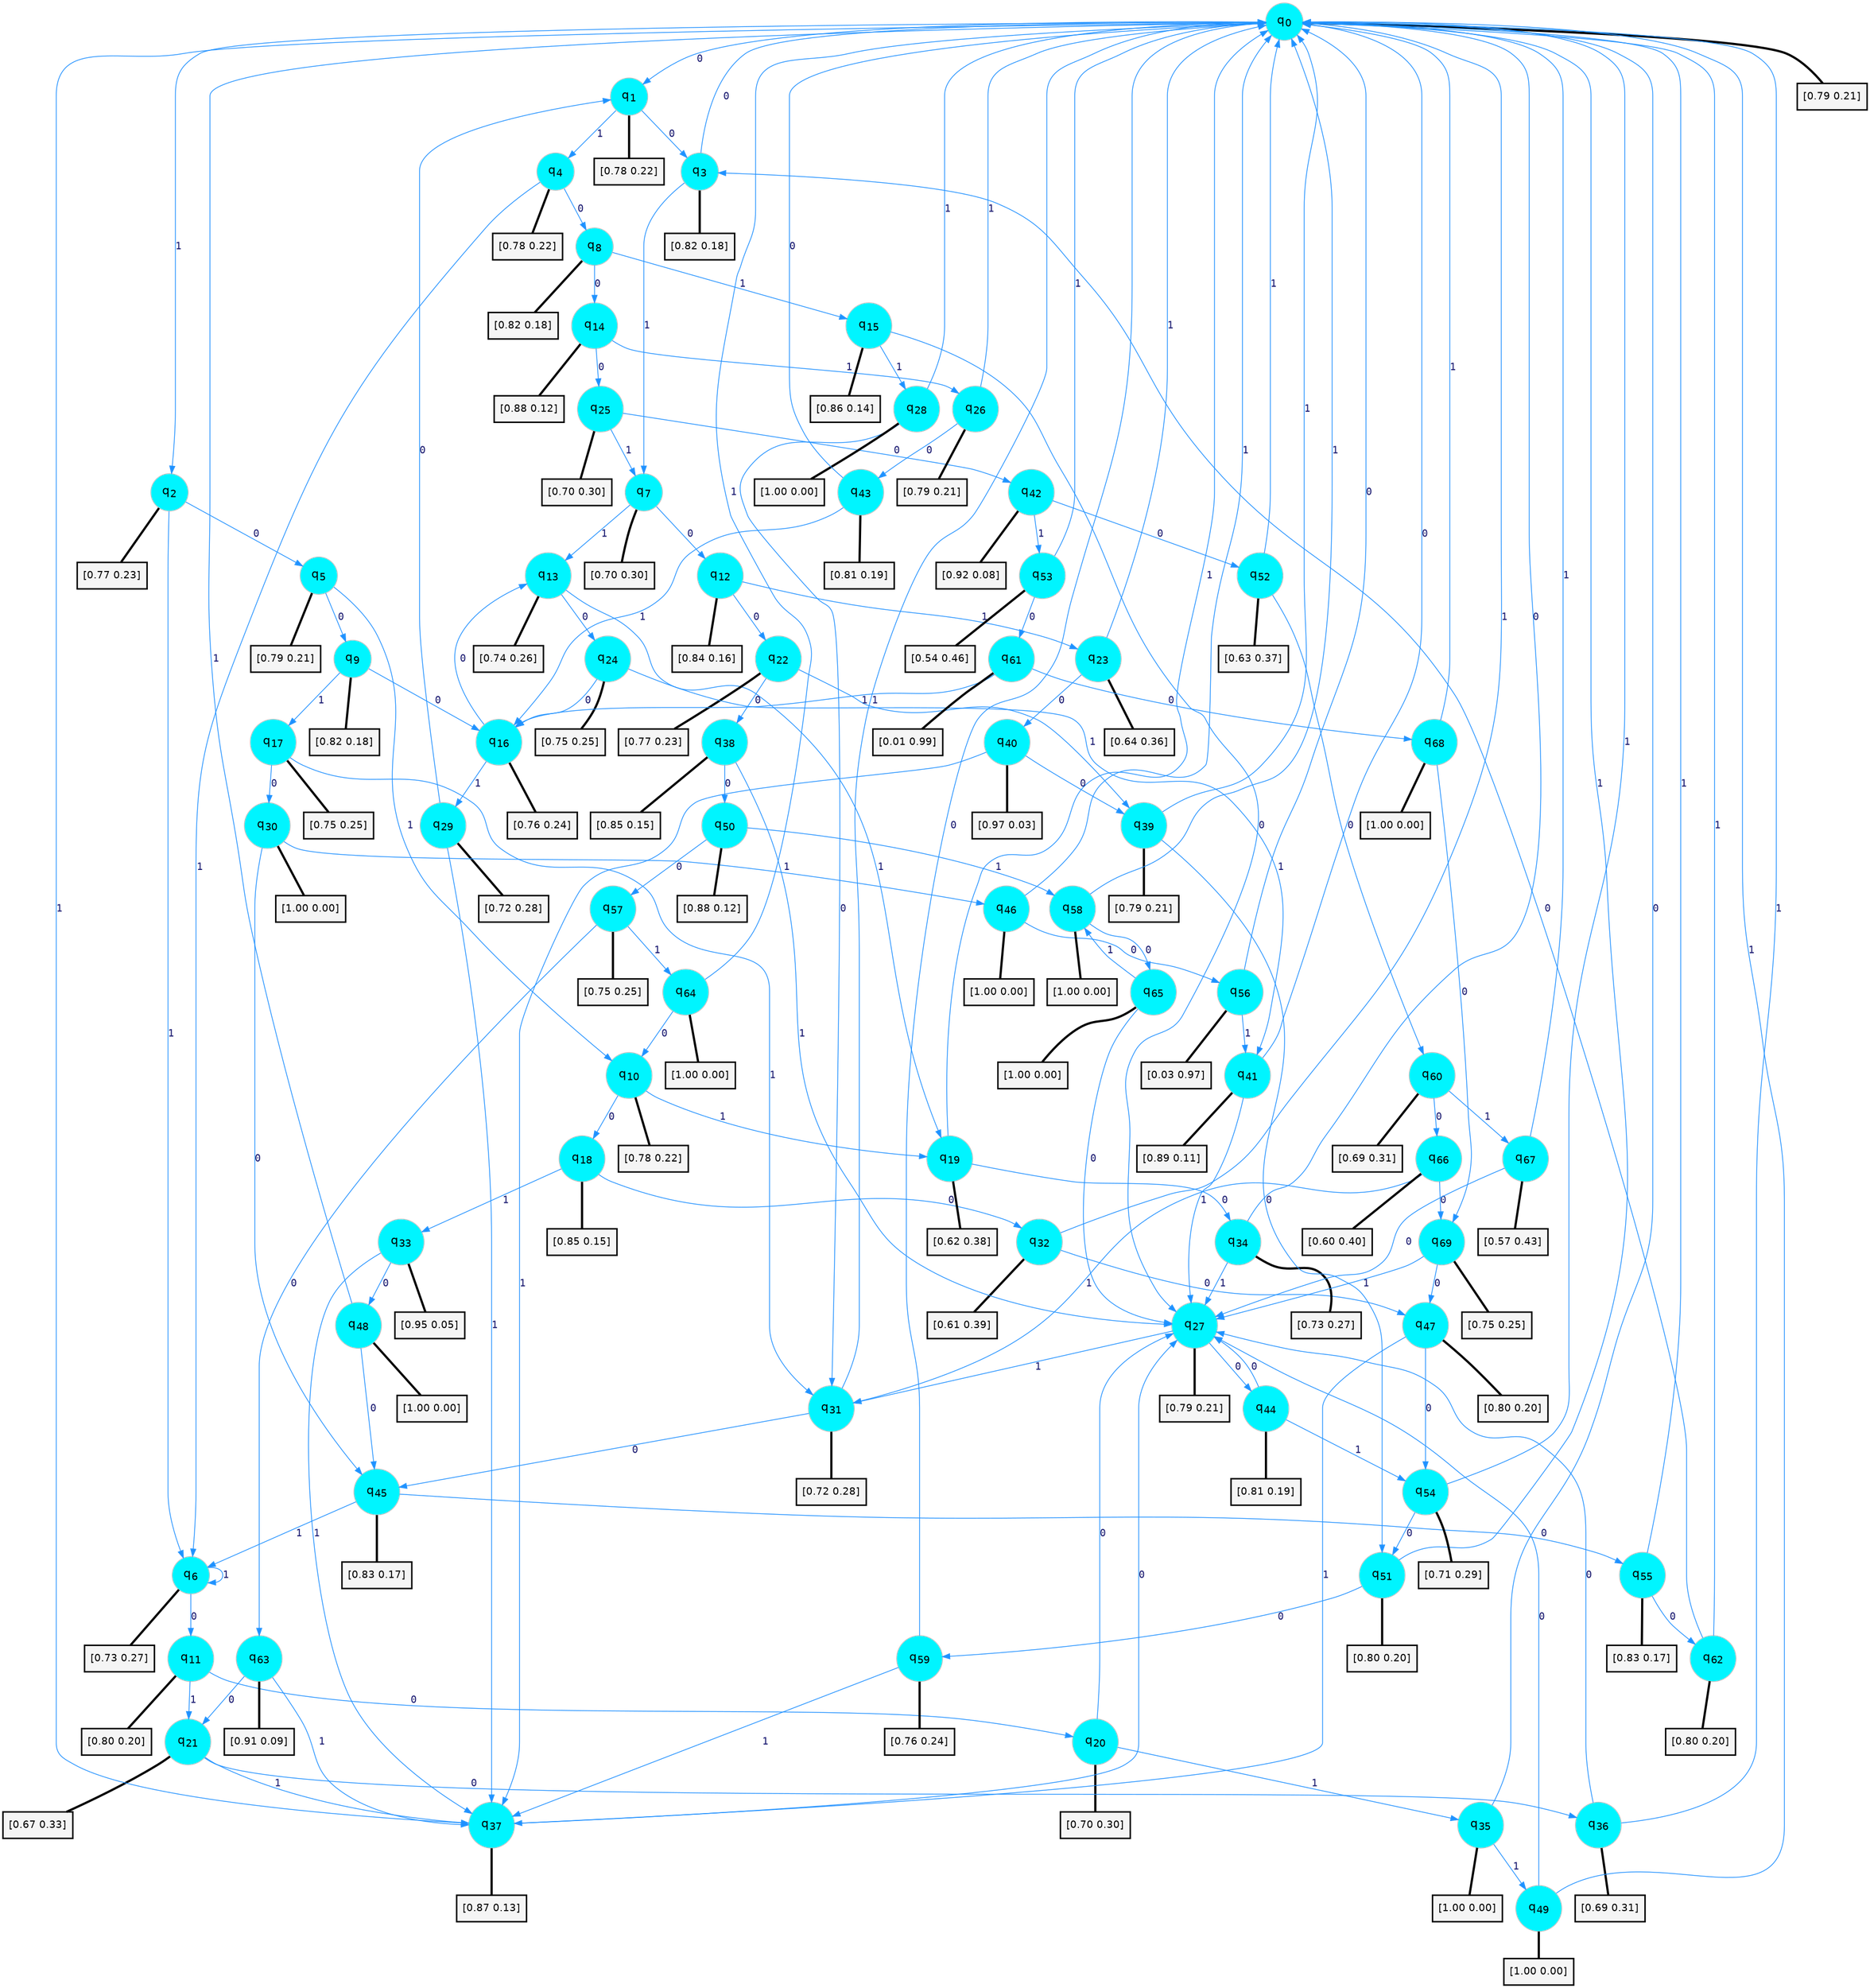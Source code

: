 digraph G {
graph [
bgcolor=transparent, dpi=300, rankdir=TD, size="40,25"];
node [
color=gray, fillcolor=turquoise1, fontcolor=black, fontname=Helvetica, fontsize=16, fontweight=bold, shape=circle, style=filled];
edge [
arrowsize=1, color=dodgerblue1, fontcolor=midnightblue, fontname=courier, fontweight=bold, penwidth=1, style=solid, weight=20];
0[label=<q<SUB>0</SUB>>];
1[label=<q<SUB>1</SUB>>];
2[label=<q<SUB>2</SUB>>];
3[label=<q<SUB>3</SUB>>];
4[label=<q<SUB>4</SUB>>];
5[label=<q<SUB>5</SUB>>];
6[label=<q<SUB>6</SUB>>];
7[label=<q<SUB>7</SUB>>];
8[label=<q<SUB>8</SUB>>];
9[label=<q<SUB>9</SUB>>];
10[label=<q<SUB>10</SUB>>];
11[label=<q<SUB>11</SUB>>];
12[label=<q<SUB>12</SUB>>];
13[label=<q<SUB>13</SUB>>];
14[label=<q<SUB>14</SUB>>];
15[label=<q<SUB>15</SUB>>];
16[label=<q<SUB>16</SUB>>];
17[label=<q<SUB>17</SUB>>];
18[label=<q<SUB>18</SUB>>];
19[label=<q<SUB>19</SUB>>];
20[label=<q<SUB>20</SUB>>];
21[label=<q<SUB>21</SUB>>];
22[label=<q<SUB>22</SUB>>];
23[label=<q<SUB>23</SUB>>];
24[label=<q<SUB>24</SUB>>];
25[label=<q<SUB>25</SUB>>];
26[label=<q<SUB>26</SUB>>];
27[label=<q<SUB>27</SUB>>];
28[label=<q<SUB>28</SUB>>];
29[label=<q<SUB>29</SUB>>];
30[label=<q<SUB>30</SUB>>];
31[label=<q<SUB>31</SUB>>];
32[label=<q<SUB>32</SUB>>];
33[label=<q<SUB>33</SUB>>];
34[label=<q<SUB>34</SUB>>];
35[label=<q<SUB>35</SUB>>];
36[label=<q<SUB>36</SUB>>];
37[label=<q<SUB>37</SUB>>];
38[label=<q<SUB>38</SUB>>];
39[label=<q<SUB>39</SUB>>];
40[label=<q<SUB>40</SUB>>];
41[label=<q<SUB>41</SUB>>];
42[label=<q<SUB>42</SUB>>];
43[label=<q<SUB>43</SUB>>];
44[label=<q<SUB>44</SUB>>];
45[label=<q<SUB>45</SUB>>];
46[label=<q<SUB>46</SUB>>];
47[label=<q<SUB>47</SUB>>];
48[label=<q<SUB>48</SUB>>];
49[label=<q<SUB>49</SUB>>];
50[label=<q<SUB>50</SUB>>];
51[label=<q<SUB>51</SUB>>];
52[label=<q<SUB>52</SUB>>];
53[label=<q<SUB>53</SUB>>];
54[label=<q<SUB>54</SUB>>];
55[label=<q<SUB>55</SUB>>];
56[label=<q<SUB>56</SUB>>];
57[label=<q<SUB>57</SUB>>];
58[label=<q<SUB>58</SUB>>];
59[label=<q<SUB>59</SUB>>];
60[label=<q<SUB>60</SUB>>];
61[label=<q<SUB>61</SUB>>];
62[label=<q<SUB>62</SUB>>];
63[label=<q<SUB>63</SUB>>];
64[label=<q<SUB>64</SUB>>];
65[label=<q<SUB>65</SUB>>];
66[label=<q<SUB>66</SUB>>];
67[label=<q<SUB>67</SUB>>];
68[label=<q<SUB>68</SUB>>];
69[label=<q<SUB>69</SUB>>];
70[label="[0.79 0.21]", shape=box,fontcolor=black, fontname=Helvetica, fontsize=14, penwidth=2, fillcolor=whitesmoke,color=black];
71[label="[0.78 0.22]", shape=box,fontcolor=black, fontname=Helvetica, fontsize=14, penwidth=2, fillcolor=whitesmoke,color=black];
72[label="[0.77 0.23]", shape=box,fontcolor=black, fontname=Helvetica, fontsize=14, penwidth=2, fillcolor=whitesmoke,color=black];
73[label="[0.82 0.18]", shape=box,fontcolor=black, fontname=Helvetica, fontsize=14, penwidth=2, fillcolor=whitesmoke,color=black];
74[label="[0.78 0.22]", shape=box,fontcolor=black, fontname=Helvetica, fontsize=14, penwidth=2, fillcolor=whitesmoke,color=black];
75[label="[0.79 0.21]", shape=box,fontcolor=black, fontname=Helvetica, fontsize=14, penwidth=2, fillcolor=whitesmoke,color=black];
76[label="[0.73 0.27]", shape=box,fontcolor=black, fontname=Helvetica, fontsize=14, penwidth=2, fillcolor=whitesmoke,color=black];
77[label="[0.70 0.30]", shape=box,fontcolor=black, fontname=Helvetica, fontsize=14, penwidth=2, fillcolor=whitesmoke,color=black];
78[label="[0.82 0.18]", shape=box,fontcolor=black, fontname=Helvetica, fontsize=14, penwidth=2, fillcolor=whitesmoke,color=black];
79[label="[0.82 0.18]", shape=box,fontcolor=black, fontname=Helvetica, fontsize=14, penwidth=2, fillcolor=whitesmoke,color=black];
80[label="[0.78 0.22]", shape=box,fontcolor=black, fontname=Helvetica, fontsize=14, penwidth=2, fillcolor=whitesmoke,color=black];
81[label="[0.80 0.20]", shape=box,fontcolor=black, fontname=Helvetica, fontsize=14, penwidth=2, fillcolor=whitesmoke,color=black];
82[label="[0.84 0.16]", shape=box,fontcolor=black, fontname=Helvetica, fontsize=14, penwidth=2, fillcolor=whitesmoke,color=black];
83[label="[0.74 0.26]", shape=box,fontcolor=black, fontname=Helvetica, fontsize=14, penwidth=2, fillcolor=whitesmoke,color=black];
84[label="[0.88 0.12]", shape=box,fontcolor=black, fontname=Helvetica, fontsize=14, penwidth=2, fillcolor=whitesmoke,color=black];
85[label="[0.86 0.14]", shape=box,fontcolor=black, fontname=Helvetica, fontsize=14, penwidth=2, fillcolor=whitesmoke,color=black];
86[label="[0.76 0.24]", shape=box,fontcolor=black, fontname=Helvetica, fontsize=14, penwidth=2, fillcolor=whitesmoke,color=black];
87[label="[0.75 0.25]", shape=box,fontcolor=black, fontname=Helvetica, fontsize=14, penwidth=2, fillcolor=whitesmoke,color=black];
88[label="[0.85 0.15]", shape=box,fontcolor=black, fontname=Helvetica, fontsize=14, penwidth=2, fillcolor=whitesmoke,color=black];
89[label="[0.62 0.38]", shape=box,fontcolor=black, fontname=Helvetica, fontsize=14, penwidth=2, fillcolor=whitesmoke,color=black];
90[label="[0.70 0.30]", shape=box,fontcolor=black, fontname=Helvetica, fontsize=14, penwidth=2, fillcolor=whitesmoke,color=black];
91[label="[0.67 0.33]", shape=box,fontcolor=black, fontname=Helvetica, fontsize=14, penwidth=2, fillcolor=whitesmoke,color=black];
92[label="[0.77 0.23]", shape=box,fontcolor=black, fontname=Helvetica, fontsize=14, penwidth=2, fillcolor=whitesmoke,color=black];
93[label="[0.64 0.36]", shape=box,fontcolor=black, fontname=Helvetica, fontsize=14, penwidth=2, fillcolor=whitesmoke,color=black];
94[label="[0.75 0.25]", shape=box,fontcolor=black, fontname=Helvetica, fontsize=14, penwidth=2, fillcolor=whitesmoke,color=black];
95[label="[0.70 0.30]", shape=box,fontcolor=black, fontname=Helvetica, fontsize=14, penwidth=2, fillcolor=whitesmoke,color=black];
96[label="[0.79 0.21]", shape=box,fontcolor=black, fontname=Helvetica, fontsize=14, penwidth=2, fillcolor=whitesmoke,color=black];
97[label="[0.79 0.21]", shape=box,fontcolor=black, fontname=Helvetica, fontsize=14, penwidth=2, fillcolor=whitesmoke,color=black];
98[label="[1.00 0.00]", shape=box,fontcolor=black, fontname=Helvetica, fontsize=14, penwidth=2, fillcolor=whitesmoke,color=black];
99[label="[0.72 0.28]", shape=box,fontcolor=black, fontname=Helvetica, fontsize=14, penwidth=2, fillcolor=whitesmoke,color=black];
100[label="[1.00 0.00]", shape=box,fontcolor=black, fontname=Helvetica, fontsize=14, penwidth=2, fillcolor=whitesmoke,color=black];
101[label="[0.72 0.28]", shape=box,fontcolor=black, fontname=Helvetica, fontsize=14, penwidth=2, fillcolor=whitesmoke,color=black];
102[label="[0.61 0.39]", shape=box,fontcolor=black, fontname=Helvetica, fontsize=14, penwidth=2, fillcolor=whitesmoke,color=black];
103[label="[0.95 0.05]", shape=box,fontcolor=black, fontname=Helvetica, fontsize=14, penwidth=2, fillcolor=whitesmoke,color=black];
104[label="[0.73 0.27]", shape=box,fontcolor=black, fontname=Helvetica, fontsize=14, penwidth=2, fillcolor=whitesmoke,color=black];
105[label="[1.00 0.00]", shape=box,fontcolor=black, fontname=Helvetica, fontsize=14, penwidth=2, fillcolor=whitesmoke,color=black];
106[label="[0.69 0.31]", shape=box,fontcolor=black, fontname=Helvetica, fontsize=14, penwidth=2, fillcolor=whitesmoke,color=black];
107[label="[0.87 0.13]", shape=box,fontcolor=black, fontname=Helvetica, fontsize=14, penwidth=2, fillcolor=whitesmoke,color=black];
108[label="[0.85 0.15]", shape=box,fontcolor=black, fontname=Helvetica, fontsize=14, penwidth=2, fillcolor=whitesmoke,color=black];
109[label="[0.79 0.21]", shape=box,fontcolor=black, fontname=Helvetica, fontsize=14, penwidth=2, fillcolor=whitesmoke,color=black];
110[label="[0.97 0.03]", shape=box,fontcolor=black, fontname=Helvetica, fontsize=14, penwidth=2, fillcolor=whitesmoke,color=black];
111[label="[0.89 0.11]", shape=box,fontcolor=black, fontname=Helvetica, fontsize=14, penwidth=2, fillcolor=whitesmoke,color=black];
112[label="[0.92 0.08]", shape=box,fontcolor=black, fontname=Helvetica, fontsize=14, penwidth=2, fillcolor=whitesmoke,color=black];
113[label="[0.81 0.19]", shape=box,fontcolor=black, fontname=Helvetica, fontsize=14, penwidth=2, fillcolor=whitesmoke,color=black];
114[label="[0.81 0.19]", shape=box,fontcolor=black, fontname=Helvetica, fontsize=14, penwidth=2, fillcolor=whitesmoke,color=black];
115[label="[0.83 0.17]", shape=box,fontcolor=black, fontname=Helvetica, fontsize=14, penwidth=2, fillcolor=whitesmoke,color=black];
116[label="[1.00 0.00]", shape=box,fontcolor=black, fontname=Helvetica, fontsize=14, penwidth=2, fillcolor=whitesmoke,color=black];
117[label="[0.80 0.20]", shape=box,fontcolor=black, fontname=Helvetica, fontsize=14, penwidth=2, fillcolor=whitesmoke,color=black];
118[label="[1.00 0.00]", shape=box,fontcolor=black, fontname=Helvetica, fontsize=14, penwidth=2, fillcolor=whitesmoke,color=black];
119[label="[1.00 0.00]", shape=box,fontcolor=black, fontname=Helvetica, fontsize=14, penwidth=2, fillcolor=whitesmoke,color=black];
120[label="[0.88 0.12]", shape=box,fontcolor=black, fontname=Helvetica, fontsize=14, penwidth=2, fillcolor=whitesmoke,color=black];
121[label="[0.80 0.20]", shape=box,fontcolor=black, fontname=Helvetica, fontsize=14, penwidth=2, fillcolor=whitesmoke,color=black];
122[label="[0.63 0.37]", shape=box,fontcolor=black, fontname=Helvetica, fontsize=14, penwidth=2, fillcolor=whitesmoke,color=black];
123[label="[0.54 0.46]", shape=box,fontcolor=black, fontname=Helvetica, fontsize=14, penwidth=2, fillcolor=whitesmoke,color=black];
124[label="[0.71 0.29]", shape=box,fontcolor=black, fontname=Helvetica, fontsize=14, penwidth=2, fillcolor=whitesmoke,color=black];
125[label="[0.83 0.17]", shape=box,fontcolor=black, fontname=Helvetica, fontsize=14, penwidth=2, fillcolor=whitesmoke,color=black];
126[label="[0.03 0.97]", shape=box,fontcolor=black, fontname=Helvetica, fontsize=14, penwidth=2, fillcolor=whitesmoke,color=black];
127[label="[0.75 0.25]", shape=box,fontcolor=black, fontname=Helvetica, fontsize=14, penwidth=2, fillcolor=whitesmoke,color=black];
128[label="[1.00 0.00]", shape=box,fontcolor=black, fontname=Helvetica, fontsize=14, penwidth=2, fillcolor=whitesmoke,color=black];
129[label="[0.76 0.24]", shape=box,fontcolor=black, fontname=Helvetica, fontsize=14, penwidth=2, fillcolor=whitesmoke,color=black];
130[label="[0.69 0.31]", shape=box,fontcolor=black, fontname=Helvetica, fontsize=14, penwidth=2, fillcolor=whitesmoke,color=black];
131[label="[0.01 0.99]", shape=box,fontcolor=black, fontname=Helvetica, fontsize=14, penwidth=2, fillcolor=whitesmoke,color=black];
132[label="[0.80 0.20]", shape=box,fontcolor=black, fontname=Helvetica, fontsize=14, penwidth=2, fillcolor=whitesmoke,color=black];
133[label="[0.91 0.09]", shape=box,fontcolor=black, fontname=Helvetica, fontsize=14, penwidth=2, fillcolor=whitesmoke,color=black];
134[label="[1.00 0.00]", shape=box,fontcolor=black, fontname=Helvetica, fontsize=14, penwidth=2, fillcolor=whitesmoke,color=black];
135[label="[1.00 0.00]", shape=box,fontcolor=black, fontname=Helvetica, fontsize=14, penwidth=2, fillcolor=whitesmoke,color=black];
136[label="[0.60 0.40]", shape=box,fontcolor=black, fontname=Helvetica, fontsize=14, penwidth=2, fillcolor=whitesmoke,color=black];
137[label="[0.57 0.43]", shape=box,fontcolor=black, fontname=Helvetica, fontsize=14, penwidth=2, fillcolor=whitesmoke,color=black];
138[label="[1.00 0.00]", shape=box,fontcolor=black, fontname=Helvetica, fontsize=14, penwidth=2, fillcolor=whitesmoke,color=black];
139[label="[0.75 0.25]", shape=box,fontcolor=black, fontname=Helvetica, fontsize=14, penwidth=2, fillcolor=whitesmoke,color=black];
0->1 [label=0];
0->2 [label=1];
0->70 [arrowhead=none, penwidth=3,color=black];
1->3 [label=0];
1->4 [label=1];
1->71 [arrowhead=none, penwidth=3,color=black];
2->5 [label=0];
2->6 [label=1];
2->72 [arrowhead=none, penwidth=3,color=black];
3->0 [label=0];
3->7 [label=1];
3->73 [arrowhead=none, penwidth=3,color=black];
4->8 [label=0];
4->6 [label=1];
4->74 [arrowhead=none, penwidth=3,color=black];
5->9 [label=0];
5->10 [label=1];
5->75 [arrowhead=none, penwidth=3,color=black];
6->11 [label=0];
6->6 [label=1];
6->76 [arrowhead=none, penwidth=3,color=black];
7->12 [label=0];
7->13 [label=1];
7->77 [arrowhead=none, penwidth=3,color=black];
8->14 [label=0];
8->15 [label=1];
8->78 [arrowhead=none, penwidth=3,color=black];
9->16 [label=0];
9->17 [label=1];
9->79 [arrowhead=none, penwidth=3,color=black];
10->18 [label=0];
10->19 [label=1];
10->80 [arrowhead=none, penwidth=3,color=black];
11->20 [label=0];
11->21 [label=1];
11->81 [arrowhead=none, penwidth=3,color=black];
12->22 [label=0];
12->23 [label=1];
12->82 [arrowhead=none, penwidth=3,color=black];
13->24 [label=0];
13->19 [label=1];
13->83 [arrowhead=none, penwidth=3,color=black];
14->25 [label=0];
14->26 [label=1];
14->84 [arrowhead=none, penwidth=3,color=black];
15->27 [label=0];
15->28 [label=1];
15->85 [arrowhead=none, penwidth=3,color=black];
16->13 [label=0];
16->29 [label=1];
16->86 [arrowhead=none, penwidth=3,color=black];
17->30 [label=0];
17->31 [label=1];
17->87 [arrowhead=none, penwidth=3,color=black];
18->32 [label=0];
18->33 [label=1];
18->88 [arrowhead=none, penwidth=3,color=black];
19->34 [label=0];
19->0 [label=1];
19->89 [arrowhead=none, penwidth=3,color=black];
20->27 [label=0];
20->35 [label=1];
20->90 [arrowhead=none, penwidth=3,color=black];
21->36 [label=0];
21->37 [label=1];
21->91 [arrowhead=none, penwidth=3,color=black];
22->38 [label=0];
22->39 [label=1];
22->92 [arrowhead=none, penwidth=3,color=black];
23->40 [label=0];
23->0 [label=1];
23->93 [arrowhead=none, penwidth=3,color=black];
24->16 [label=0];
24->41 [label=1];
24->94 [arrowhead=none, penwidth=3,color=black];
25->42 [label=0];
25->7 [label=1];
25->95 [arrowhead=none, penwidth=3,color=black];
26->43 [label=0];
26->0 [label=1];
26->96 [arrowhead=none, penwidth=3,color=black];
27->44 [label=0];
27->31 [label=1];
27->97 [arrowhead=none, penwidth=3,color=black];
28->31 [label=0];
28->0 [label=1];
28->98 [arrowhead=none, penwidth=3,color=black];
29->1 [label=0];
29->37 [label=1];
29->99 [arrowhead=none, penwidth=3,color=black];
30->45 [label=0];
30->46 [label=1];
30->100 [arrowhead=none, penwidth=3,color=black];
31->45 [label=0];
31->0 [label=1];
31->101 [arrowhead=none, penwidth=3,color=black];
32->47 [label=0];
32->0 [label=1];
32->102 [arrowhead=none, penwidth=3,color=black];
33->48 [label=0];
33->37 [label=1];
33->103 [arrowhead=none, penwidth=3,color=black];
34->0 [label=0];
34->27 [label=1];
34->104 [arrowhead=none, penwidth=3,color=black];
35->0 [label=0];
35->49 [label=1];
35->105 [arrowhead=none, penwidth=3,color=black];
36->27 [label=0];
36->0 [label=1];
36->106 [arrowhead=none, penwidth=3,color=black];
37->27 [label=0];
37->0 [label=1];
37->107 [arrowhead=none, penwidth=3,color=black];
38->50 [label=0];
38->27 [label=1];
38->108 [arrowhead=none, penwidth=3,color=black];
39->51 [label=0];
39->0 [label=1];
39->109 [arrowhead=none, penwidth=3,color=black];
40->39 [label=0];
40->37 [label=1];
40->110 [arrowhead=none, penwidth=3,color=black];
41->0 [label=0];
41->27 [label=1];
41->111 [arrowhead=none, penwidth=3,color=black];
42->52 [label=0];
42->53 [label=1];
42->112 [arrowhead=none, penwidth=3,color=black];
43->0 [label=0];
43->16 [label=1];
43->113 [arrowhead=none, penwidth=3,color=black];
44->27 [label=0];
44->54 [label=1];
44->114 [arrowhead=none, penwidth=3,color=black];
45->55 [label=0];
45->6 [label=1];
45->115 [arrowhead=none, penwidth=3,color=black];
46->56 [label=0];
46->0 [label=1];
46->116 [arrowhead=none, penwidth=3,color=black];
47->54 [label=0];
47->37 [label=1];
47->117 [arrowhead=none, penwidth=3,color=black];
48->45 [label=0];
48->0 [label=1];
48->118 [arrowhead=none, penwidth=3,color=black];
49->27 [label=0];
49->0 [label=1];
49->119 [arrowhead=none, penwidth=3,color=black];
50->57 [label=0];
50->58 [label=1];
50->120 [arrowhead=none, penwidth=3,color=black];
51->59 [label=0];
51->0 [label=1];
51->121 [arrowhead=none, penwidth=3,color=black];
52->60 [label=0];
52->0 [label=1];
52->122 [arrowhead=none, penwidth=3,color=black];
53->61 [label=0];
53->0 [label=1];
53->123 [arrowhead=none, penwidth=3,color=black];
54->51 [label=0];
54->0 [label=1];
54->124 [arrowhead=none, penwidth=3,color=black];
55->62 [label=0];
55->0 [label=1];
55->125 [arrowhead=none, penwidth=3,color=black];
56->0 [label=0];
56->41 [label=1];
56->126 [arrowhead=none, penwidth=3,color=black];
57->63 [label=0];
57->64 [label=1];
57->127 [arrowhead=none, penwidth=3,color=black];
58->65 [label=0];
58->0 [label=1];
58->128 [arrowhead=none, penwidth=3,color=black];
59->0 [label=0];
59->37 [label=1];
59->129 [arrowhead=none, penwidth=3,color=black];
60->66 [label=0];
60->67 [label=1];
60->130 [arrowhead=none, penwidth=3,color=black];
61->68 [label=0];
61->16 [label=1];
61->131 [arrowhead=none, penwidth=3,color=black];
62->3 [label=0];
62->0 [label=1];
62->132 [arrowhead=none, penwidth=3,color=black];
63->21 [label=0];
63->37 [label=1];
63->133 [arrowhead=none, penwidth=3,color=black];
64->10 [label=0];
64->0 [label=1];
64->134 [arrowhead=none, penwidth=3,color=black];
65->27 [label=0];
65->58 [label=1];
65->135 [arrowhead=none, penwidth=3,color=black];
66->69 [label=0];
66->31 [label=1];
66->136 [arrowhead=none, penwidth=3,color=black];
67->27 [label=0];
67->0 [label=1];
67->137 [arrowhead=none, penwidth=3,color=black];
68->69 [label=0];
68->0 [label=1];
68->138 [arrowhead=none, penwidth=3,color=black];
69->47 [label=0];
69->27 [label=1];
69->139 [arrowhead=none, penwidth=3,color=black];
}
